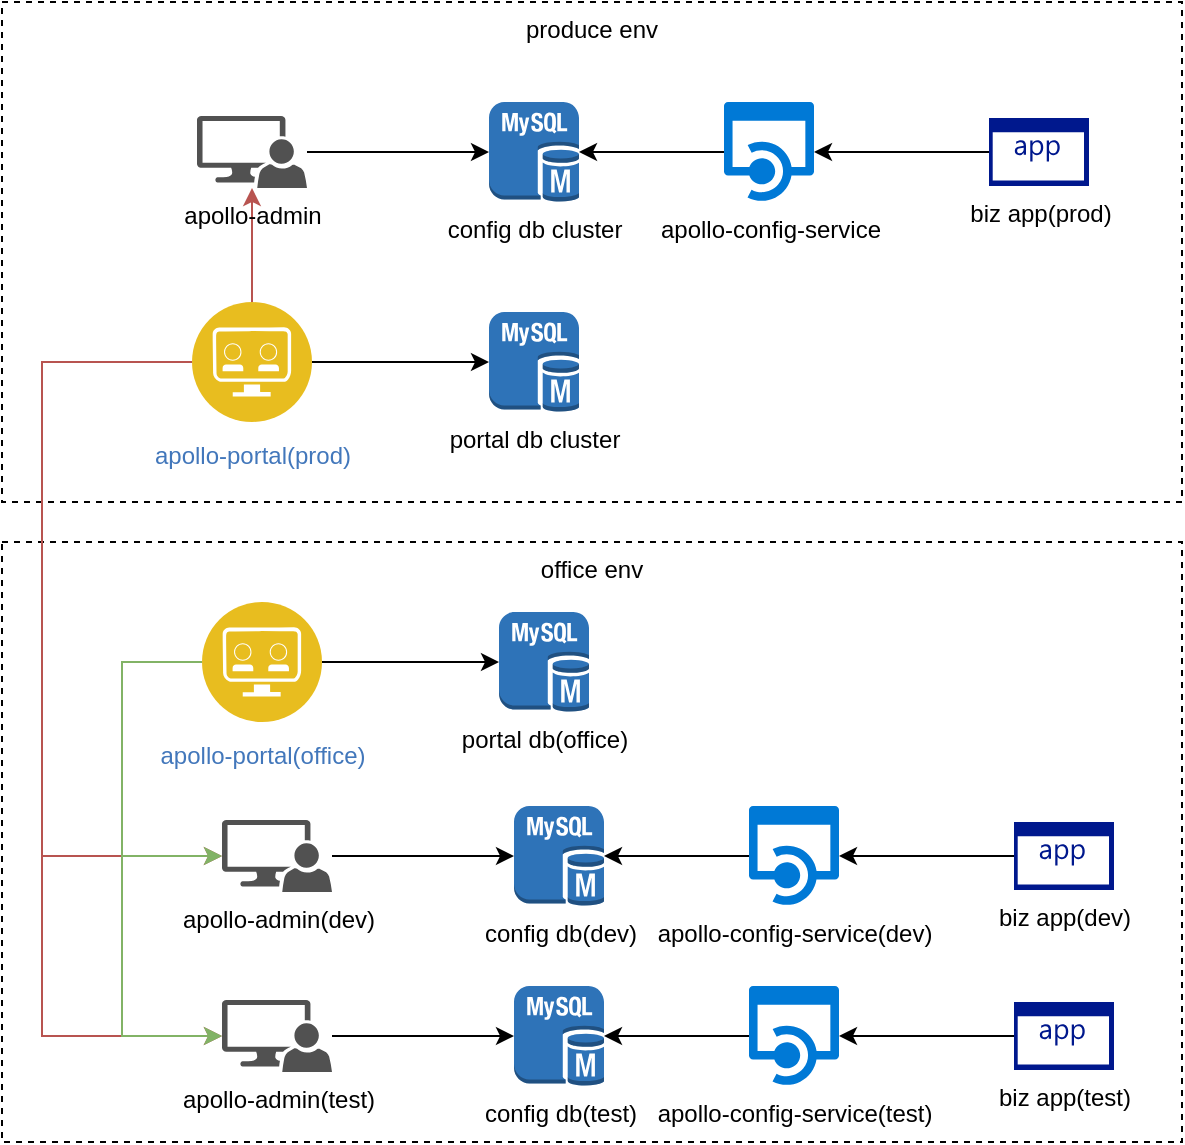 <mxfile version="10.7.9" type="google"><diagram id="dvpxAbqa6jlcU8jMBmNh" name="Page-1"><mxGraphModel dx="1036" dy="593" grid="1" gridSize="10" guides="1" tooltips="1" connect="1" arrows="1" fold="1" page="1" pageScale="1" pageWidth="827" pageHeight="1169" math="0" shadow="0"><root><mxCell id="0"/><mxCell id="1" parent="0"/><mxCell id="YmRLu8RY_-sJtpnBOgvR-1" value="produce env" style="rounded=0;whiteSpace=wrap;html=1;fillColor=none;dashed=1;verticalAlign=top;" parent="1" vertex="1"><mxGeometry x="10" width="590" height="250" as="geometry"/></mxCell><mxCell id="YmRLu8RY_-sJtpnBOgvR-2" value="office env" style="rounded=0;whiteSpace=wrap;html=1;fillColor=none;dashed=1;verticalAlign=top;" parent="1" vertex="1"><mxGeometry x="10" y="270" width="590" height="300" as="geometry"/></mxCell><mxCell id="YmRLu8RY_-sJtpnBOgvR-15" style="edgeStyle=orthogonalEdgeStyle;rounded=0;orthogonalLoop=1;jettySize=auto;html=1;exitX=0.5;exitY=0;exitDx=0;exitDy=0;fillColor=#f8cecc;strokeColor=#b85450;" parent="1" source="YmRLu8RY_-sJtpnBOgvR-3" target="YmRLu8RY_-sJtpnBOgvR-6" edge="1"><mxGeometry relative="1" as="geometry"/></mxCell><mxCell id="YmRLu8RY_-sJtpnBOgvR-16" style="edgeStyle=orthogonalEdgeStyle;rounded=0;orthogonalLoop=1;jettySize=auto;html=1;" parent="1" source="YmRLu8RY_-sJtpnBOgvR-3" target="YmRLu8RY_-sJtpnBOgvR-4" edge="1"><mxGeometry relative="1" as="geometry"/></mxCell><mxCell id="YmRLu8RY_-sJtpnBOgvR-40" style="edgeStyle=orthogonalEdgeStyle;rounded=0;orthogonalLoop=1;jettySize=auto;html=1;entryX=0;entryY=0.5;entryDx=0;entryDy=0;entryPerimeter=0;fillColor=#f8cecc;strokeColor=#b85450;" parent="1" source="YmRLu8RY_-sJtpnBOgvR-3" target="YmRLu8RY_-sJtpnBOgvR-24" edge="1"><mxGeometry relative="1" as="geometry"><Array as="points"><mxPoint x="30" y="180"/><mxPoint x="30" y="427"/></Array></mxGeometry></mxCell><mxCell id="YmRLu8RY_-sJtpnBOgvR-41" style="edgeStyle=orthogonalEdgeStyle;rounded=0;orthogonalLoop=1;jettySize=auto;html=1;entryX=0;entryY=0.5;entryDx=0;entryDy=0;entryPerimeter=0;fillColor=#f8cecc;strokeColor=#b85450;" parent="1" source="YmRLu8RY_-sJtpnBOgvR-3" target="YmRLu8RY_-sJtpnBOgvR-31" edge="1"><mxGeometry relative="1" as="geometry"><Array as="points"><mxPoint x="30" y="180"/><mxPoint x="30" y="517"/></Array></mxGeometry></mxCell><mxCell id="YmRLu8RY_-sJtpnBOgvR-3" value="apollo-portal(prod)" style="aspect=fixed;perimeter=ellipsePerimeter;html=1;align=center;shadow=0;dashed=0;fontColor=#4277BB;labelBackgroundColor=#ffffff;fontSize=12;spacingTop=3;image;image=img/lib/ibm/applications/api_developer_portal.svg;fillColor=none;" parent="1" vertex="1"><mxGeometry x="105" y="150" width="60" height="60" as="geometry"/></mxCell><mxCell id="YmRLu8RY_-sJtpnBOgvR-4" value="portal db cluster" style="outlineConnect=0;dashed=0;verticalLabelPosition=bottom;verticalAlign=top;align=center;html=1;shape=mxgraph.aws3.mysql_db_instance;fillColor=#2E73B8;gradientColor=none;" parent="1" vertex="1"><mxGeometry x="253.5" y="155" width="45" height="50" as="geometry"/></mxCell><mxCell id="YmRLu8RY_-sJtpnBOgvR-11" style="edgeStyle=orthogonalEdgeStyle;rounded=0;orthogonalLoop=1;jettySize=auto;html=1;entryX=1;entryY=0.5;entryDx=0;entryDy=0;entryPerimeter=0;" parent="1" source="YmRLu8RY_-sJtpnBOgvR-5" target="YmRLu8RY_-sJtpnBOgvR-9" edge="1"><mxGeometry relative="1" as="geometry"/></mxCell><mxCell id="YmRLu8RY_-sJtpnBOgvR-5" value="biz app(prod)" style="pointerEvents=1;shadow=0;dashed=0;html=1;strokeColor=none;labelPosition=center;verticalLabelPosition=bottom;verticalAlign=top;align=center;shape=mxgraph.mscae.enterprise.application;fillColor=#00188D;" parent="1" vertex="1"><mxGeometry x="503.5" y="58" width="50" height="34" as="geometry"/></mxCell><mxCell id="YmRLu8RY_-sJtpnBOgvR-14" style="edgeStyle=orthogonalEdgeStyle;rounded=0;orthogonalLoop=1;jettySize=auto;html=1;" parent="1" source="YmRLu8RY_-sJtpnBOgvR-6" target="YmRLu8RY_-sJtpnBOgvR-7" edge="1"><mxGeometry relative="1" as="geometry"/></mxCell><mxCell id="YmRLu8RY_-sJtpnBOgvR-6" value="apollo-admin" style="shadow=0;dashed=0;html=1;labelPosition=center;verticalLabelPosition=bottom;verticalAlign=top;align=center;strokeColor=none;shape=mxgraph.mscae.system_center.admin_console;fillColor=#515151;strokeColor=none;pointerEvents=1;" parent="1" vertex="1"><mxGeometry x="107.5" y="57" width="55" height="36" as="geometry"/></mxCell><mxCell id="YmRLu8RY_-sJtpnBOgvR-7" value="config db cluster" style="outlineConnect=0;dashed=0;verticalLabelPosition=bottom;verticalAlign=top;align=center;html=1;shape=mxgraph.aws3.mysql_db_instance;fillColor=#2E73B8;gradientColor=none;" parent="1" vertex="1"><mxGeometry x="253.5" y="50" width="45" height="50" as="geometry"/></mxCell><mxCell id="YmRLu8RY_-sJtpnBOgvR-20" style="edgeStyle=orthogonalEdgeStyle;rounded=0;orthogonalLoop=1;jettySize=auto;html=1;" parent="1" source="YmRLu8RY_-sJtpnBOgvR-9" target="YmRLu8RY_-sJtpnBOgvR-7" edge="1"><mxGeometry relative="1" as="geometry"/></mxCell><mxCell id="YmRLu8RY_-sJtpnBOgvR-9" value="apollo-config-service" style="shadow=0;dashed=0;html=1;strokeColor=none;labelPosition=center;verticalLabelPosition=bottom;verticalAlign=top;align=center;shape=mxgraph.mscae.cloud.api_app;fillColor=#0079D6;pointerEvents=1;" parent="1" vertex="1"><mxGeometry x="371" y="50" width="45" height="50" as="geometry"/></mxCell><mxCell id="YmRLu8RY_-sJtpnBOgvR-21" style="edgeStyle=orthogonalEdgeStyle;rounded=0;orthogonalLoop=1;jettySize=auto;html=1;entryX=1;entryY=0.5;entryDx=0;entryDy=0;entryPerimeter=0;" parent="1" source="YmRLu8RY_-sJtpnBOgvR-22" target="YmRLu8RY_-sJtpnBOgvR-27" edge="1"><mxGeometry relative="1" as="geometry"/></mxCell><mxCell id="YmRLu8RY_-sJtpnBOgvR-22" value="biz app(dev)" style="pointerEvents=1;shadow=0;dashed=0;html=1;strokeColor=none;labelPosition=center;verticalLabelPosition=bottom;verticalAlign=top;align=center;shape=mxgraph.mscae.enterprise.application;fillColor=#00188D;" parent="1" vertex="1"><mxGeometry x="516" y="410" width="50" height="34" as="geometry"/></mxCell><mxCell id="YmRLu8RY_-sJtpnBOgvR-23" style="edgeStyle=orthogonalEdgeStyle;rounded=0;orthogonalLoop=1;jettySize=auto;html=1;" parent="1" source="YmRLu8RY_-sJtpnBOgvR-24" target="YmRLu8RY_-sJtpnBOgvR-25" edge="1"><mxGeometry relative="1" as="geometry"/></mxCell><mxCell id="YmRLu8RY_-sJtpnBOgvR-24" value="apollo-admin(dev)" style="shadow=0;dashed=0;html=1;labelPosition=center;verticalLabelPosition=bottom;verticalAlign=top;align=center;strokeColor=none;shape=mxgraph.mscae.system_center.admin_console;fillColor=#515151;strokeColor=none;pointerEvents=1;" parent="1" vertex="1"><mxGeometry x="120" y="409" width="55" height="36" as="geometry"/></mxCell><mxCell id="YmRLu8RY_-sJtpnBOgvR-25" value="config db(dev)" style="outlineConnect=0;dashed=0;verticalLabelPosition=bottom;verticalAlign=top;align=center;html=1;shape=mxgraph.aws3.mysql_db_instance;fillColor=#2E73B8;gradientColor=none;" parent="1" vertex="1"><mxGeometry x="266" y="402" width="45" height="50" as="geometry"/></mxCell><mxCell id="YmRLu8RY_-sJtpnBOgvR-26" style="edgeStyle=orthogonalEdgeStyle;rounded=0;orthogonalLoop=1;jettySize=auto;html=1;" parent="1" source="YmRLu8RY_-sJtpnBOgvR-27" target="YmRLu8RY_-sJtpnBOgvR-25" edge="1"><mxGeometry relative="1" as="geometry"/></mxCell><mxCell id="YmRLu8RY_-sJtpnBOgvR-27" value="apollo-config-service(dev)" style="shadow=0;dashed=0;html=1;strokeColor=none;labelPosition=center;verticalLabelPosition=bottom;verticalAlign=top;align=center;shape=mxgraph.mscae.cloud.api_app;fillColor=#0079D6;pointerEvents=1;" parent="1" vertex="1"><mxGeometry x="383.5" y="402" width="45" height="50" as="geometry"/></mxCell><mxCell id="YmRLu8RY_-sJtpnBOgvR-28" style="edgeStyle=orthogonalEdgeStyle;rounded=0;orthogonalLoop=1;jettySize=auto;html=1;entryX=1;entryY=0.5;entryDx=0;entryDy=0;entryPerimeter=0;" parent="1" source="YmRLu8RY_-sJtpnBOgvR-29" target="YmRLu8RY_-sJtpnBOgvR-34" edge="1"><mxGeometry relative="1" as="geometry"/></mxCell><mxCell id="YmRLu8RY_-sJtpnBOgvR-29" value="biz app(test)" style="pointerEvents=1;shadow=0;dashed=0;html=1;strokeColor=none;labelPosition=center;verticalLabelPosition=bottom;verticalAlign=top;align=center;shape=mxgraph.mscae.enterprise.application;fillColor=#00188D;" parent="1" vertex="1"><mxGeometry x="516" y="500" width="50" height="34" as="geometry"/></mxCell><mxCell id="YmRLu8RY_-sJtpnBOgvR-30" style="edgeStyle=orthogonalEdgeStyle;rounded=0;orthogonalLoop=1;jettySize=auto;html=1;" parent="1" source="YmRLu8RY_-sJtpnBOgvR-31" target="YmRLu8RY_-sJtpnBOgvR-32" edge="1"><mxGeometry relative="1" as="geometry"/></mxCell><mxCell id="YmRLu8RY_-sJtpnBOgvR-31" value="apollo-admin(test)" style="shadow=0;dashed=0;html=1;labelPosition=center;verticalLabelPosition=bottom;verticalAlign=top;align=center;strokeColor=none;shape=mxgraph.mscae.system_center.admin_console;fillColor=#515151;strokeColor=none;pointerEvents=1;" parent="1" vertex="1"><mxGeometry x="120" y="499" width="55" height="36" as="geometry"/></mxCell><mxCell id="YmRLu8RY_-sJtpnBOgvR-32" value="config db(test)" style="outlineConnect=0;dashed=0;verticalLabelPosition=bottom;verticalAlign=top;align=center;html=1;shape=mxgraph.aws3.mysql_db_instance;fillColor=#2E73B8;gradientColor=none;" parent="1" vertex="1"><mxGeometry x="266" y="492" width="45" height="50" as="geometry"/></mxCell><mxCell id="YmRLu8RY_-sJtpnBOgvR-33" style="edgeStyle=orthogonalEdgeStyle;rounded=0;orthogonalLoop=1;jettySize=auto;html=1;" parent="1" source="YmRLu8RY_-sJtpnBOgvR-34" target="YmRLu8RY_-sJtpnBOgvR-32" edge="1"><mxGeometry relative="1" as="geometry"/></mxCell><mxCell id="YmRLu8RY_-sJtpnBOgvR-34" value="apollo-config-service(test)" style="shadow=0;dashed=0;html=1;strokeColor=none;labelPosition=center;verticalLabelPosition=bottom;verticalAlign=top;align=center;shape=mxgraph.mscae.cloud.api_app;fillColor=#0079D6;pointerEvents=1;" parent="1" vertex="1"><mxGeometry x="383.5" y="492" width="45" height="50" as="geometry"/></mxCell><mxCell id="YmRLu8RY_-sJtpnBOgvR-35" style="edgeStyle=orthogonalEdgeStyle;rounded=0;orthogonalLoop=1;jettySize=auto;html=1;" parent="1" source="YmRLu8RY_-sJtpnBOgvR-36" target="YmRLu8RY_-sJtpnBOgvR-37" edge="1"><mxGeometry relative="1" as="geometry"/></mxCell><mxCell id="YmRLu8RY_-sJtpnBOgvR-38" style="edgeStyle=orthogonalEdgeStyle;rounded=0;orthogonalLoop=1;jettySize=auto;html=1;entryX=0;entryY=0.5;entryDx=0;entryDy=0;entryPerimeter=0;exitX=0;exitY=0.5;exitDx=0;exitDy=0;fillColor=#d5e8d4;strokeColor=#82b366;" parent="1" source="YmRLu8RY_-sJtpnBOgvR-36" target="YmRLu8RY_-sJtpnBOgvR-24" edge="1"><mxGeometry relative="1" as="geometry"><Array as="points"><mxPoint x="70" y="330"/><mxPoint x="70" y="427"/></Array></mxGeometry></mxCell><mxCell id="YmRLu8RY_-sJtpnBOgvR-39" style="edgeStyle=orthogonalEdgeStyle;rounded=0;orthogonalLoop=1;jettySize=auto;html=1;entryX=0;entryY=0.5;entryDx=0;entryDy=0;entryPerimeter=0;exitX=0;exitY=0.5;exitDx=0;exitDy=0;fillColor=#d5e8d4;strokeColor=#82b366;" parent="1" source="YmRLu8RY_-sJtpnBOgvR-36" target="YmRLu8RY_-sJtpnBOgvR-31" edge="1"><mxGeometry relative="1" as="geometry"><Array as="points"><mxPoint x="70" y="330"/><mxPoint x="70" y="517"/></Array></mxGeometry></mxCell><mxCell id="YmRLu8RY_-sJtpnBOgvR-36" value="apollo-portal(office)" style="aspect=fixed;perimeter=ellipsePerimeter;html=1;align=center;shadow=0;dashed=0;fontColor=#4277BB;labelBackgroundColor=#ffffff;fontSize=12;spacingTop=3;image;image=img/lib/ibm/applications/api_developer_portal.svg;fillColor=none;" parent="1" vertex="1"><mxGeometry x="110" y="300" width="60" height="60" as="geometry"/></mxCell><mxCell id="YmRLu8RY_-sJtpnBOgvR-37" value="portal db(office)" style="outlineConnect=0;dashed=0;verticalLabelPosition=bottom;verticalAlign=top;align=center;html=1;shape=mxgraph.aws3.mysql_db_instance;fillColor=#2E73B8;gradientColor=none;" parent="1" vertex="1"><mxGeometry x="258.5" y="305" width="45" height="50" as="geometry"/></mxCell></root></mxGraphModel></diagram></mxfile>